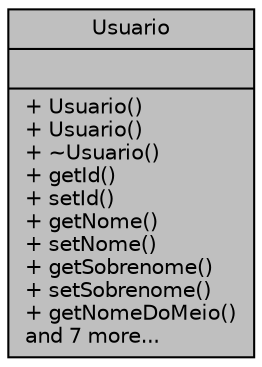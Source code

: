 digraph "Usuario"
{
  edge [fontname="Helvetica",fontsize="10",labelfontname="Helvetica",labelfontsize="10"];
  node [fontname="Helvetica",fontsize="10",shape=record];
  Node1 [label="{Usuario\n||+ Usuario()\l+ Usuario()\l+ ~Usuario()\l+ getId()\l+ setId()\l+ getNome()\l+ setNome()\l+ getSobrenome()\l+ setSobrenome()\l+ getNomeDoMeio()\land 7 more...\l}",height=0.2,width=0.4,color="black", fillcolor="grey75", style="filled", fontcolor="black"];
}
